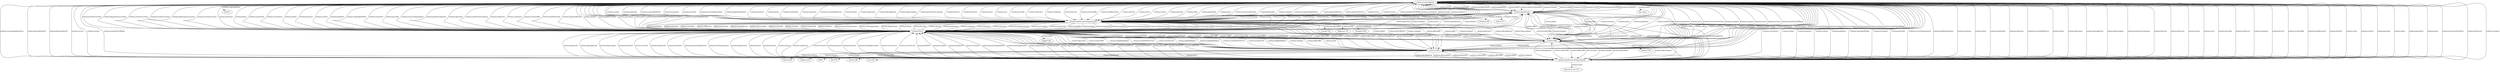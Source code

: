 digraph {
  "432213" [type=attribute_name,label="432213"]
  Florida1109 [type=attribute_name,label=Florida1109]
  "schema-dig:Firearm1" [type=class_uri,label="schema-dig:Firearm"]
  Type1157 [type=attribute_name,label=Type1157]
  Listed1744 [type=attribute_name,label=Listed1744]
  "schema-dig:PersonOrOrganization1" [type=class_uri,label="schema-dig:PersonOrOrganization"]
  Address1179 [type=attribute_name,label=Address1179]
  Number1168 [type=attribute_name,label=Number1168]
  Manufacturer1151 [type=attribute_name,label=Manufacturer1151]
  "schema-dig:PersonOrOrganization2" [type=class_uri,label="schema-dig:PersonOrOrganization"]
  "schema:CreativeWork1" [type=class_uri,label="schema:CreativeWork"]
  file_name [type=attribute_name,label=file_name]
  ID1470 [type=attribute_name,label=ID1470]
  "schema:Offer1" [type=class_uri,label="schema:Offer"]
  Listed1186 [type=attribute_name,label=Listed1186]
  hours1236 [type=attribute_name,label=hours1236]
  Expires1191 [type=attribute_name,label=Expires1191]
  "0082" [type=attribute_name,label="0082"]
  Go1129 [type=attribute_name,label=Go1129]
  Nabors1763 [type=attribute_name,label=Nabors1763]
  "schema:Offer2" [type=class_uri,label="schema:Offer"]
  Single1162 [type=attribute_name,label=Single1162]
  "schema:Place1" [type=class_uri,label="schema:Place"]
  "schema-dig:Firearm1" -> Florida1109 [label="schema:category",type=st_property_uri]
  "schema-dig:Firearm1" -> Type1157 [label="schema:category",type=st_property_uri]
  "schema-dig:PersonOrOrganization1" -> Listed1744 [label="schema-dig:identifier",type=st_property_uri]
  "schema-dig:PersonOrOrganization1" -> Address1179 [label="schema:email",type=st_property_uri]
  "schema-dig:PersonOrOrganization1" -> Number1168 [label="schema:telephone",type=st_property_uri]
  "schema-dig:PersonOrOrganization2" -> Manufacturer1151 [label="schema:name",type=st_property_uri]
  "schema:CreativeWork1" -> "432213" [label="schema:copyrightYear",type=st_property_uri]
  "schema:CreativeWork1" -> file_name [label="schema:name",type=st_property_uri]
  "schema:Offer1" -> ID1470 [label="schema-dig:identifier",type=st_property_uri]
  "schema:Offer1" -> Listed1186 [label="schema:datePosted",type=st_property_uri]
  "schema:Offer1" -> hours1236 [label="schema:description",type=st_property_uri]
  "schema:Offer1" -> Expires1191 [label="schema:expires",type=st_property_uri]
  "schema:Offer1" -> "0082" [label="schema:name",type=st_property_uri]
  "schema:Offer1" -> Go1129 [label="schema:price",type=st_property_uri]
  "schema:Offer2" -> Nabors1763 [label="schema:name",type=st_property_uri]
  "schema:Place1" -> Single1162 [label="schema:name",type=st_property_uri]
  "schema-dig:PersonOrOrganization1" -> "schema:CreativeWork1" [label="schema-dig:isAuthorOf",type=direct_property_uri,weight=1]
  "schema-dig:PersonOrOrganization2" -> "schema:CreativeWork1" [label="schema-dig:isAuthorOf",type=direct_property_uri,weight=1]
  "schema:CreativeWork1" -> "schema:CreativeWork1" [label="schema:hasPart",type=direct_property_uri,weight=1]
  "schema:CreativeWork1" -> "schema:CreativeWork1" [label="schema:isPartOf",type=direct_property_uri,weight=1]
  "schema:CreativeWork1" -> "schema:CreativeWork1" [label="schema-dig:isAbstractPartOf",type=direct_property_uri,weight=1]
  "schema:CreativeWork1" -> "schema:CreativeWork1" [label="schema-dig:isCitationOf",type=direct_property_uri,weight=1]
  "schema:CreativeWork1" -> "schema:CreativeWork1" [label="schema:citation",type=direct_property_uri,weight=1]
  "schema:CreativeWork1" -> "schema:CreativeWork1" [label="schema:workExample",type=direct_property_uri,weight=1]
  "schema:CreativeWork1" -> "schema:CreativeWork1" [label="schema:exampleOfWork",type=direct_property_uri,weight=1]
  "schema:CreativeWork1" -> "schema:CreativeWork1" [label="schema:license",type=direct_property_uri,weight=1]
  "schema:CreativeWork1" -> "schema:CreativeWork1" [label="schema:translationOfWork",type=direct_property_uri,weight=1]
  "schema:CreativeWork1" -> "schema:CreativeWork1" [label="schema:workTranslation",type=direct_property_uri,weight=1]
  "schema:CreativeWork1" -> "schema:Offer1" [label="schema:offers",type=direct_property_uri,weight=1]
  "schema:CreativeWork1" -> "schema:Offer2" [label="schema:offers",type=direct_property_uri,weight=1]
  "schema:CreativeWork1" -> "schema:Place1" [label="schema:locationCreated",type=direct_property_uri,weight=1]
  "schema:CreativeWork1" -> "schema:Place1" [label="schema-dig:primaryLocation",type=direct_property_uri,weight=1]
  "schema:CreativeWork1" -> "schema:Place1" [label="schema:contentLocation",type=direct_property_uri,weight=1]
  "schema:Offer1" -> "schema:Offer1" [label="schema:addOn",type=direct_property_uri,weight=1]
  "schema:Offer1" -> "schema:Offer2" [label="schema:addOn",type=direct_property_uri,weight=1]
  "schema:Offer2" -> "schema:Offer1" [label="schema:addOn",type=direct_property_uri,weight=1]
  "schema:Offer2" -> "schema:Offer2" [label="schema:addOn",type=direct_property_uri,weight=1]
  "schema:Offer1" -> "schema:Place1" [label="schema:ineligibleRegion",type=direct_property_uri,weight=1]
  "schema:Offer2" -> "schema:Place1" [label="schema:ineligibleRegion",type=direct_property_uri,weight=1]
  "schema:Offer1" -> "schema:Place1" [label="schema:availableAtOrFrom",type=direct_property_uri,weight=1]
  "schema:Offer2" -> "schema:Place1" [label="schema:availableAtOrFrom",type=direct_property_uri,weight=1]
  "schema:Offer1" -> "schema:Place1" [label="schema:areaServed",type=direct_property_uri,weight=1]
  "schema:Offer2" -> "schema:Place1" [label="schema:areaServed",type=direct_property_uri,weight=1]
  "schema:Offer1" -> "schema:Place1" [label="schema:eligibleRegion",type=direct_property_uri,weight=1]
  "schema:Offer2" -> "schema:Place1" [label="schema:eligibleRegion",type=direct_property_uri,weight=1]
  "schema:Place1" -> "schema:Place1" [label="schema:containedIn",type=direct_property_uri,weight=1]
  "schema:Place1" -> "schema:Place1" [label="schema:containedInPlace",type=direct_property_uri,weight=1]
  "schema:Place1" -> "schema:Place1" [label="schema:containsPlace",type=direct_property_uri,weight=1]
  "schema-dig:Firearm1" -> "schema-dig:PersonOrOrganization1" [label="schema:manufacturer",type=inherited,weight=4]
  "schema-dig:Firearm1" -> "schema-dig:PersonOrOrganization2" [label="schema:manufacturer",type=inherited,weight=4]
  "schema-dig:Firearm1" -> "schema-dig:PersonOrOrganization1" [label="schema:brand",type=inherited,weight=4]
  "schema-dig:Firearm1" -> "schema-dig:PersonOrOrganization2" [label="schema:brand",type=inherited,weight=4]
  "schema-dig:Firearm1" -> "schema-dig:PersonOrOrganization1" [label="schema:category",type=inherited,weight=4]
  "schema-dig:Firearm1" -> "schema-dig:PersonOrOrganization2" [label="schema:category",type=inherited,weight=4]
  "schema-dig:Firearm1" -> "schema-dig:PersonOrOrganization1" [label="schema-dig:owner",type=inherited,weight=4]
  "schema-dig:Firearm1" -> "schema-dig:PersonOrOrganization2" [label="schema-dig:owner",type=inherited,weight=4]
  "schema-dig:Firearm1" -> "schema-dig:PersonOrOrganization1" [label="schema-dig:applicant",type=inherited,weight=4]
  "schema-dig:Firearm1" -> "schema-dig:PersonOrOrganization2" [label="schema-dig:applicant",type=inherited,weight=4]
  "schema-dig:Firearm1" -> "schema-dig:PersonOrOrganization1" [label="schema-dig:assignee",type=inherited,weight=4]
  "schema-dig:Firearm1" -> "schema-dig:PersonOrOrganization2" [label="schema-dig:assignee",type=inherited,weight=4]
  "schema-dig:Firearm1" -> "schema:CreativeWork1" [label="schema:category",type=inherited,weight=4]
  "schema-dig:Firearm1" -> "schema:CreativeWork1" [label="schema:review",type=inherited,weight=4]
  "schema-dig:Firearm1" -> "schema:CreativeWork1" [label="schema:reviews",type=inherited,weight=4]
  "schema-dig:Firearm1" -> "schema:CreativeWork1" [label="schema:mainEntityOfPage",type=inherited,weight=4]
  "schema-dig:Firearm1" -> "schema:Offer1" [label="schema:offers",type=inherited,weight=4]
  "schema-dig:Firearm1" -> "schema:Offer2" [label="schema:offers",type=inherited,weight=4]
  "schema-dig:Firearm1" -> "schema:Offer1" [label="schema:category",type=inherited,weight=4]
  "schema-dig:Firearm1" -> "schema:Offer2" [label="schema:category",type=inherited,weight=4]
  "schema-dig:Firearm1" -> "schema:Place1" [label="schema:category",type=inherited,weight=4]
  "schema-dig:Firearm1" -> "schema:Place1" [label="schema:manufacturer",type=inherited,weight=4]
  "schema-dig:Firearm1" -> "schema:Place1" [label="schema:brand",type=inherited,weight=4]
  "schema-dig:Firearm1" -> "schema:Place1" [label="schema-dig:owner",type=inherited,weight=4]
  "schema-dig:PersonOrOrganization1" -> "schema-dig:Firearm1" [label="schema:owns",type=inherited,weight=4]
  "schema-dig:PersonOrOrganization2" -> "schema-dig:Firearm1" [label="schema:owns",type=inherited,weight=4]
  "schema-dig:PersonOrOrganization1" -> "schema:CreativeWork1" [label="schema-dig:isAuthorOf",type=inherited,weight=4]
  "schema-dig:PersonOrOrganization2" -> "schema:CreativeWork1" [label="schema-dig:isAuthorOf",type=inherited,weight=4]
  "schema-dig:PersonOrOrganization1" -> "schema:CreativeWork1" [label="schema:review",type=inherited,weight=4]
  "schema-dig:PersonOrOrganization2" -> "schema:CreativeWork1" [label="schema:review",type=inherited,weight=4]
  "schema-dig:PersonOrOrganization1" -> "schema:CreativeWork1" [label="schema:reviews",type=inherited,weight=4]
  "schema-dig:PersonOrOrganization2" -> "schema:CreativeWork1" [label="schema:reviews",type=inherited,weight=4]
  "schema-dig:PersonOrOrganization1" -> "schema:CreativeWork1" [label="schema:mainEntityOfPage",type=inherited,weight=4]
  "schema-dig:PersonOrOrganization2" -> "schema:CreativeWork1" [label="schema:mainEntityOfPage",type=inherited,weight=4]
  "schema-dig:PersonOrOrganization1" -> "schema:Offer1" [label="schema:makesOffer",type=inherited,weight=4]
  "schema-dig:PersonOrOrganization1" -> "schema:Offer2" [label="schema:makesOffer",type=inherited,weight=4]
  "schema-dig:PersonOrOrganization2" -> "schema:Offer1" [label="schema:makesOffer",type=inherited,weight=4]
  "schema-dig:PersonOrOrganization2" -> "schema:Offer2" [label="schema:makesOffer",type=inherited,weight=4]
  "schema-dig:PersonOrOrganization1" -> "schema:Place1" [label="schema:location",type=inherited,weight=4]
  "schema-dig:PersonOrOrganization2" -> "schema:Place1" [label="schema:location",type=inherited,weight=4]
  "schema-dig:PersonOrOrganization1" -> "schema:Place1" [label="schema:foundingLocation",type=inherited,weight=4]
  "schema-dig:PersonOrOrganization2" -> "schema:Place1" [label="schema:foundingLocation",type=inherited,weight=4]
  "schema-dig:PersonOrOrganization1" -> "schema:Place1" [label="schema:serviceArea",type=inherited,weight=4]
  "schema-dig:PersonOrOrganization2" -> "schema:Place1" [label="schema:serviceArea",type=inherited,weight=4]
  "schema-dig:PersonOrOrganization1" -> "schema:Place1" [label="schema:areaServed",type=inherited,weight=4]
  "schema-dig:PersonOrOrganization2" -> "schema:Place1" [label="schema:areaServed",type=inherited,weight=4]
  "schema-dig:PersonOrOrganization1" -> "schema:Place1" [label="schema:hasPOS",type=inherited,weight=4]
  "schema-dig:PersonOrOrganization2" -> "schema:Place1" [label="schema:hasPOS",type=inherited,weight=4]
  "schema-dig:PersonOrOrganization1" -> "schema:Place1" [label="schema:member",type=inherited,weight=4]
  "schema-dig:PersonOrOrganization2" -> "schema:Place1" [label="schema:member",type=inherited,weight=4]
  "schema-dig:PersonOrOrganization1" -> "schema:Place1" [label="schema:memberOf",type=inherited,weight=4]
  "schema-dig:PersonOrOrganization2" -> "schema:Place1" [label="schema:memberOf",type=inherited,weight=4]
  "schema-dig:PersonOrOrganization1" -> "schema:Place1" [label="schema:members",type=inherited,weight=4]
  "schema-dig:PersonOrOrganization2" -> "schema:Place1" [label="schema:members",type=inherited,weight=4]
  "schema-dig:PersonOrOrganization1" -> "schema:Place1" [label="schema:parentOrganization",type=inherited,weight=4]
  "schema-dig:PersonOrOrganization2" -> "schema:Place1" [label="schema:parentOrganization",type=inherited,weight=4]
  "schema-dig:PersonOrOrganization1" -> "schema:Place1" [label="schema:subOrganization",type=inherited,weight=4]
  "schema-dig:PersonOrOrganization2" -> "schema:Place1" [label="schema:subOrganization",type=inherited,weight=4]
  "schema-dig:PersonOrOrganization1" -> "schema:Place1" [label="schema:department",type=inherited,weight=4]
  "schema-dig:PersonOrOrganization2" -> "schema:Place1" [label="schema:department",type=inherited,weight=4]
  "schema-dig:PersonOrOrganization1" -> "schema:Place1" [label="schema:brand",type=inherited,weight=4]
  "schema-dig:PersonOrOrganization2" -> "schema:Place1" [label="schema:brand",type=inherited,weight=4]
  "schema-dig:PersonOrOrganization1" -> "schema:Place1" [label="schema-dig:owner",type=inherited,weight=4]
  "schema-dig:PersonOrOrganization2" -> "schema:Place1" [label="schema-dig:owner",type=inherited,weight=4]
  "schema-dig:PersonOrOrganization1" -> "schema:Place1" [label="schema:homeLocation",type=inherited,weight=4]
  "schema-dig:PersonOrOrganization2" -> "schema:Place1" [label="schema:homeLocation",type=inherited,weight=4]
  "schema-dig:PersonOrOrganization1" -> "schema:Place1" [label="schema:workLocation",type=inherited,weight=4]
  "schema-dig:PersonOrOrganization2" -> "schema:Place1" [label="schema:workLocation",type=inherited,weight=4]
  "schema-dig:PersonOrOrganization1" -> "schema:Place1" [label="schema:deathPlace",type=inherited,weight=4]
  "schema-dig:PersonOrOrganization2" -> "schema:Place1" [label="schema:deathPlace",type=inherited,weight=4]
  "schema-dig:PersonOrOrganization1" -> "schema:Place1" [label="schema:birthPlace",type=inherited,weight=4]
  "schema-dig:PersonOrOrganization2" -> "schema:Place1" [label="schema:birthPlace",type=inherited,weight=4]
  "schema-dig:PersonOrOrganization1" -> "schema:Place1" [label="schema:alumniOf",type=inherited,weight=4]
  "schema-dig:PersonOrOrganization2" -> "schema:Place1" [label="schema:alumniOf",type=inherited,weight=4]
  "schema-dig:PersonOrOrganization1" -> "schema:Place1" [label="schema:worksFor",type=inherited,weight=4]
  "schema-dig:PersonOrOrganization2" -> "schema:Place1" [label="schema:worksFor",type=inherited,weight=4]
  "schema-dig:PersonOrOrganization1" -> "schema:Place1" [label="schema:affiliation",type=inherited,weight=4]
  "schema-dig:PersonOrOrganization2" -> "schema:Place1" [label="schema:affiliation",type=inherited,weight=4]
  "schema:CreativeWork1" -> "schema-dig:Firearm1" [label="schema:mentions",type=inherited,weight=4]
  "schema:CreativeWork1" -> "schema-dig:Firearm1" [label="schema:about",type=inherited,weight=4]
  "schema:CreativeWork1" -> "schema-dig:Firearm1" [label="schema:mainEntity",type=inherited,weight=4]
  "schema:CreativeWork1" -> "schema-dig:Firearm1" [label="schema:itemReviewed",type=inherited,weight=4]
  "schema:CreativeWork1" -> "schema-dig:Firearm1" [label="schema:gameItem",type=inherited,weight=4]
  "schema:CreativeWork1" -> "schema-dig:Firearm1" [label="schema:quest",type=inherited,weight=4]
  "schema:CreativeWork1" -> "schema-dig:Firearm1" [label="schema:characterAttribute",type=inherited,weight=4]
  "schema:CreativeWork1" -> "schema-dig:Firearm1" [label="schema:category",type=inherited,weight=4]
  "schema:CreativeWork1" -> "schema-dig:PersonOrOrganization1" [label="schema:contributor",type=inherited,weight=4]
  "schema:CreativeWork1" -> "schema-dig:PersonOrOrganization2" [label="schema:contributor",type=inherited,weight=4]
  "schema:CreativeWork1" -> "schema-dig:PersonOrOrganization1" [label="schema:author",type=inherited,weight=4]
  "schema:CreativeWork1" -> "schema-dig:PersonOrOrganization2" [label="schema:author",type=inherited,weight=4]
  "schema:CreativeWork1" -> "schema-dig:PersonOrOrganization1" [label="schema:producer",type=inherited,weight=4]
  "schema:CreativeWork1" -> "schema-dig:PersonOrOrganization2" [label="schema:producer",type=inherited,weight=4]
  "schema:CreativeWork1" -> "schema-dig:PersonOrOrganization1" [label="schema:creator",type=inherited,weight=4]
  "schema:CreativeWork1" -> "schema-dig:PersonOrOrganization2" [label="schema:creator",type=inherited,weight=4]
  "schema:CreativeWork1" -> "schema-dig:PersonOrOrganization1" [label="schema:publisher",type=inherited,weight=4]
  "schema:CreativeWork1" -> "schema-dig:PersonOrOrganization2" [label="schema:publisher",type=inherited,weight=4]
  "schema:CreativeWork1" -> "schema-dig:PersonOrOrganization1" [label="schema:copyrightHolder",type=inherited,weight=4]
  "schema:CreativeWork1" -> "schema-dig:PersonOrOrganization2" [label="schema:copyrightHolder",type=inherited,weight=4]
  "schema:CreativeWork1" -> "schema-dig:PersonOrOrganization1" [label="schema:translator",type=inherited,weight=4]
  "schema:CreativeWork1" -> "schema-dig:PersonOrOrganization2" [label="schema:translator",type=inherited,weight=4]
  "schema:CreativeWork1" -> "schema-dig:PersonOrOrganization1" [label="schema:provider",type=inherited,weight=4]
  "schema:CreativeWork1" -> "schema-dig:PersonOrOrganization2" [label="schema:provider",type=inherited,weight=4]
  "schema:CreativeWork1" -> "schema-dig:PersonOrOrganization1" [label="schema:sourceOrganization",type=inherited,weight=4]
  "schema:CreativeWork1" -> "schema-dig:PersonOrOrganization2" [label="schema:sourceOrganization",type=inherited,weight=4]
  "schema:CreativeWork1" -> "schema-dig:PersonOrOrganization1" [label="schema:publisherImprint",type=inherited,weight=4]
  "schema:CreativeWork1" -> "schema-dig:PersonOrOrganization2" [label="schema:publisherImprint",type=inherited,weight=4]
  "schema:CreativeWork1" -> "schema-dig:PersonOrOrganization1" [label="schema:mentions",type=inherited,weight=4]
  "schema:CreativeWork1" -> "schema-dig:PersonOrOrganization2" [label="schema:mentions",type=inherited,weight=4]
  "schema:CreativeWork1" -> "schema-dig:PersonOrOrganization1" [label="schema:about",type=inherited,weight=4]
  "schema:CreativeWork1" -> "schema-dig:PersonOrOrganization2" [label="schema:about",type=inherited,weight=4]
  "schema:CreativeWork1" -> "schema-dig:PersonOrOrganization1" [label="schema:mainEntity",type=inherited,weight=4]
  "schema:CreativeWork1" -> "schema-dig:PersonOrOrganization2" [label="schema:mainEntity",type=inherited,weight=4]
  "schema:CreativeWork1" -> "schema-dig:PersonOrOrganization1" [label="schema:character",type=inherited,weight=4]
  "schema:CreativeWork1" -> "schema-dig:PersonOrOrganization2" [label="schema:character",type=inherited,weight=4]
  "schema:CreativeWork1" -> "schema-dig:PersonOrOrganization1" [label="schema:accountablePerson",type=inherited,weight=4]
  "schema:CreativeWork1" -> "schema-dig:PersonOrOrganization2" [label="schema:accountablePerson",type=inherited,weight=4]
  "schema:CreativeWork1" -> "schema-dig:PersonOrOrganization1" [label="schema:editor",type=inherited,weight=4]
  "schema:CreativeWork1" -> "schema-dig:PersonOrOrganization2" [label="schema:editor",type=inherited,weight=4]
  "schema:CreativeWork1" -> "schema-dig:PersonOrOrganization1" [label="schema-dig:owner",type=inherited,weight=4]
  "schema:CreativeWork1" -> "schema-dig:PersonOrOrganization2" [label="schema-dig:owner",type=inherited,weight=4]
  "schema:CreativeWork1" -> "schema-dig:PersonOrOrganization1" [label="schema-dig:applicant",type=inherited,weight=4]
  "schema:CreativeWork1" -> "schema-dig:PersonOrOrganization2" [label="schema-dig:applicant",type=inherited,weight=4]
  "schema:CreativeWork1" -> "schema-dig:PersonOrOrganization1" [label="schema-dig:assignee",type=inherited,weight=4]
  "schema:CreativeWork1" -> "schema-dig:PersonOrOrganization2" [label="schema-dig:assignee",type=inherited,weight=4]
  "schema:CreativeWork1" -> "schema-dig:PersonOrOrganization1" [label="schema:productionCompany",type=inherited,weight=4]
  "schema:CreativeWork1" -> "schema-dig:PersonOrOrganization2" [label="schema:productionCompany",type=inherited,weight=4]
  "schema:CreativeWork1" -> "schema-dig:PersonOrOrganization1" [label="schema:director",type=inherited,weight=4]
  "schema:CreativeWork1" -> "schema-dig:PersonOrOrganization2" [label="schema:director",type=inherited,weight=4]
  "schema:CreativeWork1" -> "schema-dig:PersonOrOrganization1" [label="schema:directors",type=inherited,weight=4]
  "schema:CreativeWork1" -> "schema-dig:PersonOrOrganization2" [label="schema:directors",type=inherited,weight=4]
  "schema:CreativeWork1" -> "schema-dig:PersonOrOrganization1" [label="schema:actors",type=inherited,weight=4]
  "schema:CreativeWork1" -> "schema-dig:PersonOrOrganization2" [label="schema:actors",type=inherited,weight=4]
  "schema:CreativeWork1" -> "schema-dig:PersonOrOrganization1" [label="schema:actor",type=inherited,weight=4]
  "schema:CreativeWork1" -> "schema-dig:PersonOrOrganization2" [label="schema:actor",type=inherited,weight=4]
  "schema:CreativeWork1" -> "schema-dig:PersonOrOrganization1" [label="schema:musicBy",type=inherited,weight=4]
  "schema:CreativeWork1" -> "schema-dig:PersonOrOrganization2" [label="schema:musicBy",type=inherited,weight=4]
  "schema:CreativeWork1" -> "schema-dig:PersonOrOrganization1" [label="schema:endorsers",type=inherited,weight=4]
  "schema:CreativeWork1" -> "schema-dig:PersonOrOrganization2" [label="schema:endorsers",type=inherited,weight=4]
  "schema:CreativeWork1" -> "schema-dig:PersonOrOrganization1" [label="schema:composer",type=inherited,weight=4]
  "schema:CreativeWork1" -> "schema-dig:PersonOrOrganization2" [label="schema:composer",type=inherited,weight=4]
  "schema:CreativeWork1" -> "schema-dig:PersonOrOrganization1" [label="schema:lyricist",type=inherited,weight=4]
  "schema:CreativeWork1" -> "schema-dig:PersonOrOrganization2" [label="schema:lyricist",type=inherited,weight=4]
  "schema:CreativeWork1" -> "schema-dig:PersonOrOrganization1" [label="schema:reviewedBy",type=inherited,weight=4]
  "schema:CreativeWork1" -> "schema-dig:PersonOrOrganization2" [label="schema:reviewedBy",type=inherited,weight=4]
  "schema:CreativeWork1" -> "schema-dig:PersonOrOrganization1" [label="schema:itemReviewed",type=inherited,weight=4]
  "schema:CreativeWork1" -> "schema-dig:PersonOrOrganization2" [label="schema:itemReviewed",type=inherited,weight=4]
  "schema:CreativeWork1" -> "schema-dig:PersonOrOrganization1" [label="schema:letterer",type=inherited,weight=4]
  "schema:CreativeWork1" -> "schema-dig:PersonOrOrganization2" [label="schema:letterer",type=inherited,weight=4]
  "schema:CreativeWork1" -> "schema-dig:PersonOrOrganization1" [label="schema:artist",type=inherited,weight=4]
  "schema:CreativeWork1" -> "schema-dig:PersonOrOrganization2" [label="schema:artist",type=inherited,weight=4]
  "schema:CreativeWork1" -> "schema-dig:PersonOrOrganization1" [label="schema:colorist",type=inherited,weight=4]
  "schema:CreativeWork1" -> "schema-dig:PersonOrOrganization2" [label="schema:colorist",type=inherited,weight=4]
  "schema:CreativeWork1" -> "schema-dig:PersonOrOrganization1" [label="schema:penciler",type=inherited,weight=4]
  "schema:CreativeWork1" -> "schema-dig:PersonOrOrganization2" [label="schema:penciler",type=inherited,weight=4]
  "schema:CreativeWork1" -> "schema-dig:PersonOrOrganization1" [label="schema:inker",type=inherited,weight=4]
  "schema:CreativeWork1" -> "schema-dig:PersonOrOrganization2" [label="schema:inker",type=inherited,weight=4]
  "schema:CreativeWork1" -> "schema-dig:PersonOrOrganization1" [label="schema:gameItem",type=inherited,weight=4]
  "schema:CreativeWork1" -> "schema-dig:PersonOrOrganization2" [label="schema:gameItem",type=inherited,weight=4]
  "schema:CreativeWork1" -> "schema-dig:PersonOrOrganization1" [label="schema:quest",type=inherited,weight=4]
  "schema:CreativeWork1" -> "schema-dig:PersonOrOrganization2" [label="schema:quest",type=inherited,weight=4]
  "schema:CreativeWork1" -> "schema-dig:PersonOrOrganization1" [label="schema:characterAttribute",type=inherited,weight=4]
  "schema:CreativeWork1" -> "schema-dig:PersonOrOrganization2" [label="schema:characterAttribute",type=inherited,weight=4]
  "schema:CreativeWork1" -> "schema-dig:PersonOrOrganization1" [label="schema:illustrator",type=inherited,weight=4]
  "schema:CreativeWork1" -> "schema-dig:PersonOrOrganization2" [label="schema:illustrator",type=inherited,weight=4]
  "schema:CreativeWork1" -> "schema-dig:PersonOrOrganization1" [label="schema:category",type=inherited,weight=4]
  "schema:CreativeWork1" -> "schema-dig:PersonOrOrganization2" [label="schema:category",type=inherited,weight=4]
  "schema:CreativeWork1" -> "schema-dig:PersonOrOrganization1" [label="schema:recognizingAuthority",type=inherited,weight=4]
  "schema:CreativeWork1" -> "schema-dig:PersonOrOrganization2" [label="schema:recognizingAuthority",type=inherited,weight=4]
  "schema:CreativeWork1" -> "schema:Offer1" [label="schema:offers",type=inherited,weight=4]
  "schema:CreativeWork1" -> "schema:Offer2" [label="schema:offers",type=inherited,weight=4]
  "schema:CreativeWork1" -> "schema:Offer1" [label="schema:mentions",type=inherited,weight=4]
  "schema:CreativeWork1" -> "schema:Offer2" [label="schema:mentions",type=inherited,weight=4]
  "schema:CreativeWork1" -> "schema:Offer1" [label="schema:about",type=inherited,weight=4]
  "schema:CreativeWork1" -> "schema:Offer2" [label="schema:about",type=inherited,weight=4]
  "schema:CreativeWork1" -> "schema:Offer1" [label="schema:mainEntity",type=inherited,weight=4]
  "schema:CreativeWork1" -> "schema:Offer2" [label="schema:mainEntity",type=inherited,weight=4]
  "schema:CreativeWork1" -> "schema:Offer1" [label="schema:itemReviewed",type=inherited,weight=4]
  "schema:CreativeWork1" -> "schema:Offer2" [label="schema:itemReviewed",type=inherited,weight=4]
  "schema:CreativeWork1" -> "schema:Offer1" [label="schema:gameItem",type=inherited,weight=4]
  "schema:CreativeWork1" -> "schema:Offer2" [label="schema:gameItem",type=inherited,weight=4]
  "schema:CreativeWork1" -> "schema:Offer1" [label="schema:quest",type=inherited,weight=4]
  "schema:CreativeWork1" -> "schema:Offer2" [label="schema:quest",type=inherited,weight=4]
  "schema:CreativeWork1" -> "schema:Offer1" [label="schema:characterAttribute",type=inherited,weight=4]
  "schema:CreativeWork1" -> "schema:Offer2" [label="schema:characterAttribute",type=inherited,weight=4]
  "schema:CreativeWork1" -> "schema:Offer1" [label="schema:category",type=inherited,weight=4]
  "schema:CreativeWork1" -> "schema:Offer2" [label="schema:category",type=inherited,weight=4]
  "schema:CreativeWork1" -> "schema:Place1" [label="schema:locationCreated",type=inherited,weight=4]
  "schema:CreativeWork1" -> "schema:Place1" [label="schema-dig:primaryLocation",type=inherited,weight=4]
  "schema:CreativeWork1" -> "schema:Place1" [label="schema:contentLocation",type=inherited,weight=4]
  "schema:CreativeWork1" -> "schema:Place1" [label="schema:mentions",type=inherited,weight=4]
  "schema:CreativeWork1" -> "schema:Place1" [label="schema:about",type=inherited,weight=4]
  "schema:CreativeWork1" -> "schema:Place1" [label="schema:mainEntity",type=inherited,weight=4]
  "schema:CreativeWork1" -> "schema:Place1" [label="schema:contributor",type=inherited,weight=4]
  "schema:CreativeWork1" -> "schema:Place1" [label="schema:author",type=inherited,weight=4]
  "schema:CreativeWork1" -> "schema:Place1" [label="schema:producer",type=inherited,weight=4]
  "schema:CreativeWork1" -> "schema:Place1" [label="schema:creator",type=inherited,weight=4]
  "schema:CreativeWork1" -> "schema:Place1" [label="schema:publisher",type=inherited,weight=4]
  "schema:CreativeWork1" -> "schema:Place1" [label="schema:copyrightHolder",type=inherited,weight=4]
  "schema:CreativeWork1" -> "schema:Place1" [label="schema:translator",type=inherited,weight=4]
  "schema:CreativeWork1" -> "schema:Place1" [label="schema:provider",type=inherited,weight=4]
  "schema:CreativeWork1" -> "schema:Place1" [label="schema:sourceOrganization",type=inherited,weight=4]
  "schema:CreativeWork1" -> "schema:Place1" [label="schema:publisherImprint",type=inherited,weight=4]
  "schema:CreativeWork1" -> "schema:Place1" [label="schema-dig:owner",type=inherited,weight=4]
  "schema:CreativeWork1" -> "schema:Place1" [label="schema:productionCompany",type=inherited,weight=4]
  "schema:CreativeWork1" -> "schema:Place1" [label="schema:endorsers",type=inherited,weight=4]
  "schema:CreativeWork1" -> "schema:Place1" [label="schema:composer",type=inherited,weight=4]
  "schema:CreativeWork1" -> "schema:Place1" [label="schema:reviewedBy",type=inherited,weight=4]
  "schema:CreativeWork1" -> "schema:Place1" [label="schema:itemReviewed",type=inherited,weight=4]
  "schema:CreativeWork1" -> "schema:Place1" [label="schema:regionsAllowed",type=inherited,weight=4]
  "schema:CreativeWork1" -> "schema:Place1" [label="schema:spatial",type=inherited,weight=4]
  "schema:CreativeWork1" -> "schema:Place1" [label="schema:gameLocation",type=inherited,weight=4]
  "schema:CreativeWork1" -> "schema:Place1" [label="schema:gameItem",type=inherited,weight=4]
  "schema:CreativeWork1" -> "schema:Place1" [label="schema:quest",type=inherited,weight=4]
  "schema:CreativeWork1" -> "schema:Place1" [label="schema:characterAttribute",type=inherited,weight=4]
  "schema:CreativeWork1" -> "schema:Place1" [label="schema:category",type=inherited,weight=4]
  "schema:CreativeWork1" -> "schema:Place1" [label="schema:recognizingAuthority",type=inherited,weight=4]
  "schema:Offer1" -> "schema-dig:Firearm1" [label="schema:itemOffered",type=inherited,weight=4]
  "schema:Offer2" -> "schema-dig:Firearm1" [label="schema:itemOffered",type=inherited,weight=4]
  "schema:Offer1" -> "schema-dig:Firearm1" [label="schema:category",type=inherited,weight=4]
  "schema:Offer2" -> "schema-dig:Firearm1" [label="schema:category",type=inherited,weight=4]
  "schema:Offer1" -> "schema-dig:PersonOrOrganization1" [label="schema:offeredBy",type=inherited,weight=4]
  "schema:Offer1" -> "schema-dig:PersonOrOrganization2" [label="schema:offeredBy",type=inherited,weight=4]
  "schema:Offer2" -> "schema-dig:PersonOrOrganization1" [label="schema:offeredBy",type=inherited,weight=4]
  "schema:Offer2" -> "schema-dig:PersonOrOrganization2" [label="schema:offeredBy",type=inherited,weight=4]
  "schema:Offer1" -> "schema-dig:PersonOrOrganization1" [label="schema:seller",type=inherited,weight=4]
  "schema:Offer1" -> "schema-dig:PersonOrOrganization2" [label="schema:seller",type=inherited,weight=4]
  "schema:Offer2" -> "schema-dig:PersonOrOrganization1" [label="schema:seller",type=inherited,weight=4]
  "schema:Offer2" -> "schema-dig:PersonOrOrganization2" [label="schema:seller",type=inherited,weight=4]
  "schema:Offer1" -> "schema-dig:PersonOrOrganization1" [label="schema:category",type=inherited,weight=4]
  "schema:Offer1" -> "schema-dig:PersonOrOrganization2" [label="schema:category",type=inherited,weight=4]
  "schema:Offer2" -> "schema-dig:PersonOrOrganization1" [label="schema:category",type=inherited,weight=4]
  "schema:Offer2" -> "schema-dig:PersonOrOrganization2" [label="schema:category",type=inherited,weight=4]
  "schema:Offer1" -> "schema-dig:PersonOrOrganization1" [label="schema-dig:owner",type=inherited,weight=4]
  "schema:Offer1" -> "schema-dig:PersonOrOrganization2" [label="schema-dig:owner",type=inherited,weight=4]
  "schema:Offer2" -> "schema-dig:PersonOrOrganization1" [label="schema-dig:owner",type=inherited,weight=4]
  "schema:Offer2" -> "schema-dig:PersonOrOrganization2" [label="schema-dig:owner",type=inherited,weight=4]
  "schema:Offer1" -> "schema-dig:PersonOrOrganization1" [label="schema-dig:applicant",type=inherited,weight=4]
  "schema:Offer1" -> "schema-dig:PersonOrOrganization2" [label="schema-dig:applicant",type=inherited,weight=4]
  "schema:Offer2" -> "schema-dig:PersonOrOrganization1" [label="schema-dig:applicant",type=inherited,weight=4]
  "schema:Offer2" -> "schema-dig:PersonOrOrganization2" [label="schema-dig:applicant",type=inherited,weight=4]
  "schema:Offer1" -> "schema-dig:PersonOrOrganization1" [label="schema-dig:assignee",type=inherited,weight=4]
  "schema:Offer1" -> "schema-dig:PersonOrOrganization2" [label="schema-dig:assignee",type=inherited,weight=4]
  "schema:Offer2" -> "schema-dig:PersonOrOrganization1" [label="schema-dig:assignee",type=inherited,weight=4]
  "schema:Offer2" -> "schema-dig:PersonOrOrganization2" [label="schema-dig:assignee",type=inherited,weight=4]
  "schema:Offer1" -> "schema:CreativeWork1" [label="schema:category",type=inherited,weight=4]
  "schema:Offer2" -> "schema:CreativeWork1" [label="schema:category",type=inherited,weight=4]
  "schema:Offer1" -> "schema:CreativeWork1" [label="schema:review",type=inherited,weight=4]
  "schema:Offer2" -> "schema:CreativeWork1" [label="schema:review",type=inherited,weight=4]
  "schema:Offer1" -> "schema:CreativeWork1" [label="schema:reviews",type=inherited,weight=4]
  "schema:Offer2" -> "schema:CreativeWork1" [label="schema:reviews",type=inherited,weight=4]
  "schema:Offer1" -> "schema:CreativeWork1" [label="schema:mainEntityOfPage",type=inherited,weight=4]
  "schema:Offer2" -> "schema:CreativeWork1" [label="schema:mainEntityOfPage",type=inherited,weight=4]
  "schema:Offer1" -> "schema:Place1" [label="schema:ineligibleRegion",type=inherited,weight=4]
  "schema:Offer2" -> "schema:Place1" [label="schema:ineligibleRegion",type=inherited,weight=4]
  "schema:Offer1" -> "schema:Place1" [label="schema:availableAtOrFrom",type=inherited,weight=4]
  "schema:Offer2" -> "schema:Place1" [label="schema:availableAtOrFrom",type=inherited,weight=4]
  "schema:Offer1" -> "schema:Place1" [label="schema:areaServed",type=inherited,weight=4]
  "schema:Offer2" -> "schema:Place1" [label="schema:areaServed",type=inherited,weight=4]
  "schema:Offer1" -> "schema:Place1" [label="schema:eligibleRegion",type=inherited,weight=4]
  "schema:Offer2" -> "schema:Place1" [label="schema:eligibleRegion",type=inherited,weight=4]
  "schema:Offer1" -> "schema:Place1" [label="schema:category",type=inherited,weight=4]
  "schema:Offer2" -> "schema:Place1" [label="schema:category",type=inherited,weight=4]
  "schema:Offer1" -> "schema:Place1" [label="schema:offeredBy",type=inherited,weight=4]
  "schema:Offer2" -> "schema:Place1" [label="schema:offeredBy",type=inherited,weight=4]
  "schema:Offer1" -> "schema:Place1" [label="schema:seller",type=inherited,weight=4]
  "schema:Offer2" -> "schema:Place1" [label="schema:seller",type=inherited,weight=4]
  "schema:Offer1" -> "schema:Place1" [label="schema-dig:owner",type=inherited,weight=4]
  "schema:Offer2" -> "schema:Place1" [label="schema-dig:owner",type=inherited,weight=4]
  "schema:Place1" -> "schema-dig:Firearm1" [label="schema:owns",type=inherited,weight=4]
  "schema:Place1" -> "schema-dig:PersonOrOrganization1" [label="schema-dig:owner",type=inherited,weight=4]
  "schema:Place1" -> "schema-dig:PersonOrOrganization2" [label="schema-dig:owner",type=inherited,weight=4]
  "schema:Place1" -> "schema-dig:PersonOrOrganization1" [label="schema-dig:applicant",type=inherited,weight=4]
  "schema:Place1" -> "schema-dig:PersonOrOrganization2" [label="schema-dig:applicant",type=inherited,weight=4]
  "schema:Place1" -> "schema-dig:PersonOrOrganization1" [label="schema-dig:assignee",type=inherited,weight=4]
  "schema:Place1" -> "schema-dig:PersonOrOrganization2" [label="schema-dig:assignee",type=inherited,weight=4]
  "schema:Place1" -> "schema-dig:PersonOrOrganization1" [label="schema:branchOf",type=inherited,weight=4]
  "schema:Place1" -> "schema-dig:PersonOrOrganization2" [label="schema:branchOf",type=inherited,weight=4]
  "schema:Place1" -> "schema-dig:PersonOrOrganization1" [label="schema:member",type=inherited,weight=4]
  "schema:Place1" -> "schema-dig:PersonOrOrganization2" [label="schema:member",type=inherited,weight=4]
  "schema:Place1" -> "schema-dig:PersonOrOrganization1" [label="schema:memberOf",type=inherited,weight=4]
  "schema:Place1" -> "schema-dig:PersonOrOrganization2" [label="schema:memberOf",type=inherited,weight=4]
  "schema:Place1" -> "schema-dig:PersonOrOrganization1" [label="schema:members",type=inherited,weight=4]
  "schema:Place1" -> "schema-dig:PersonOrOrganization2" [label="schema:members",type=inherited,weight=4]
  "schema:Place1" -> "schema-dig:PersonOrOrganization1" [label="schema:parentOrganization",type=inherited,weight=4]
  "schema:Place1" -> "schema-dig:PersonOrOrganization2" [label="schema:parentOrganization",type=inherited,weight=4]
  "schema:Place1" -> "schema-dig:PersonOrOrganization1" [label="schema:subOrganization",type=inherited,weight=4]
  "schema:Place1" -> "schema-dig:PersonOrOrganization2" [label="schema:subOrganization",type=inherited,weight=4]
  "schema:Place1" -> "schema-dig:PersonOrOrganization1" [label="schema:department",type=inherited,weight=4]
  "schema:Place1" -> "schema-dig:PersonOrOrganization2" [label="schema:department",type=inherited,weight=4]
  "schema:Place1" -> "schema-dig:PersonOrOrganization1" [label="schema:brand",type=inherited,weight=4]
  "schema:Place1" -> "schema-dig:PersonOrOrganization2" [label="schema:brand",type=inherited,weight=4]
  "schema:Place1" -> "schema-dig:PersonOrOrganization1" [label="schema:founder",type=inherited,weight=4]
  "schema:Place1" -> "schema-dig:PersonOrOrganization2" [label="schema:founder",type=inherited,weight=4]
  "schema:Place1" -> "schema-dig:PersonOrOrganization1" [label="schema:alumni",type=inherited,weight=4]
  "schema:Place1" -> "schema-dig:PersonOrOrganization2" [label="schema:alumni",type=inherited,weight=4]
  "schema:Place1" -> "schema-dig:PersonOrOrganization1" [label="schema:employees",type=inherited,weight=4]
  "schema:Place1" -> "schema-dig:PersonOrOrganization2" [label="schema:employees",type=inherited,weight=4]
  "schema:Place1" -> "schema-dig:PersonOrOrganization1" [label="schema:employee",type=inherited,weight=4]
  "schema:Place1" -> "schema-dig:PersonOrOrganization2" [label="schema:employee",type=inherited,weight=4]
  "schema:Place1" -> "schema-dig:PersonOrOrganization1" [label="schema:founders",type=inherited,weight=4]
  "schema:Place1" -> "schema-dig:PersonOrOrganization2" [label="schema:founders",type=inherited,weight=4]
  "schema:Place1" -> "schema:CreativeWork1" [label="schema:review",type=inherited,weight=4]
  "schema:Place1" -> "schema:CreativeWork1" [label="schema:reviews",type=inherited,weight=4]
  "schema:Place1" -> "schema:CreativeWork1" [label="schema:photo",type=inherited,weight=4]
  "schema:Place1" -> "schema:CreativeWork1" [label="schema:photos",type=inherited,weight=4]
  "schema:Place1" -> "schema:CreativeWork1" [label="schema:hasMap",type=inherited,weight=4]
  "schema:Place1" -> "schema:CreativeWork1" [label="schema:mainEntityOfPage",type=inherited,weight=4]
  "schema:Place1" -> "schema:CreativeWork1" [label="schema-dig:isAuthorOf",type=inherited,weight=4]
  "schema:Place1" -> "schema:Offer1" [label="schema:makesOffer",type=inherited,weight=4]
  "schema:Place1" -> "schema:Offer2" [label="schema:makesOffer",type=inherited,weight=4]
}
